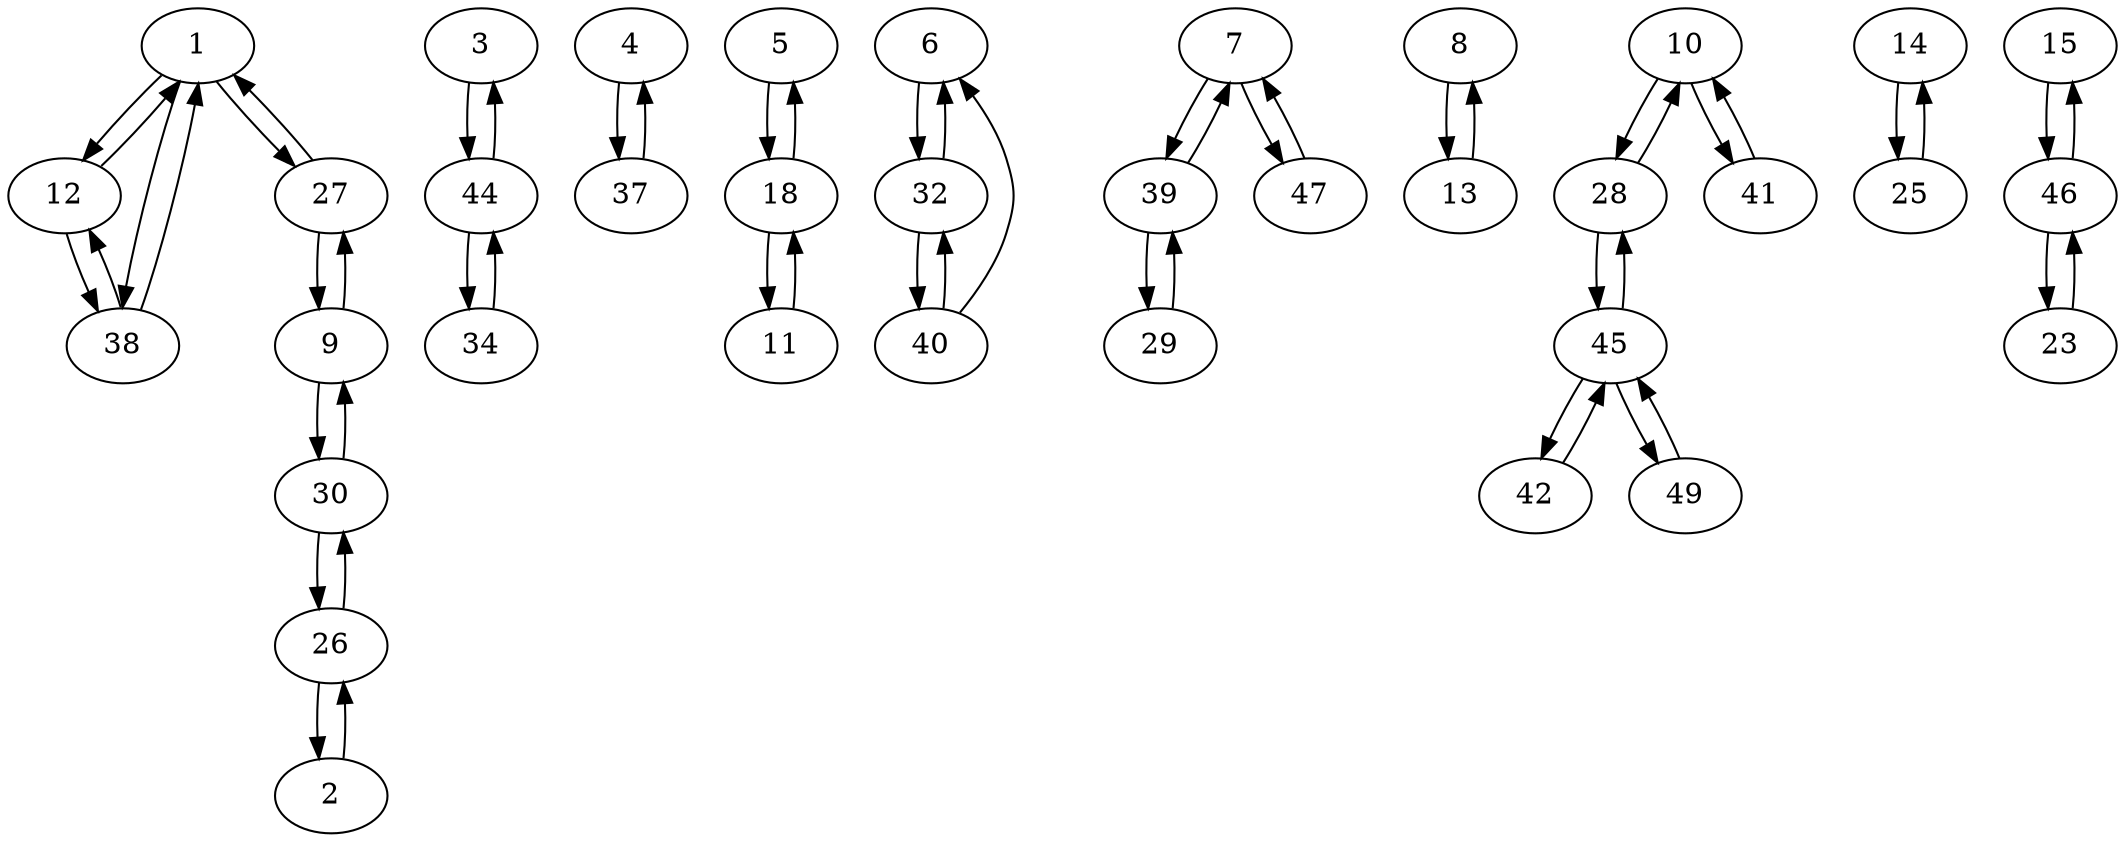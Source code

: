 digraph G {
  1 -> 12;
  1 -> 27;
  1 -> 38;
  2 -> 26;
  3 -> 44;
  4 -> 37;
  5 -> 18;
  6 -> 32;
  7 -> 39;
  7 -> 47;
  8 -> 13;
  9 -> 27;
  9 -> 30;
  10 -> 28;
  10 -> 41;
  11 -> 18;
  12 -> 1;
  12 -> 38;
  13 -> 8;
  14 -> 25;
  15 -> 46;
  18 -> 5;
  18 -> 11;
  23 -> 46;
  25 -> 14;
  26 -> 2;
  26 -> 30;
  27 -> 1;
  27 -> 9;
  28 -> 10;
  28 -> 45;
  29 -> 39;
  30 -> 9;
  30 -> 26;
  32 -> 6;
  32 -> 40;
  34 -> 44;
  37 -> 4;
  38 -> 1;
  38 -> 12;
  39 -> 7;
  39 -> 29;
  40 -> 6;
  40 -> 32;
  41 -> 10;
  42 -> 45;
  44 -> 3;
  44 -> 34;
  45 -> 28;
  45 -> 42;
  45 -> 49;
  46 -> 15;
  46 -> 23;
  47 -> 7;
  49 -> 45;
}
